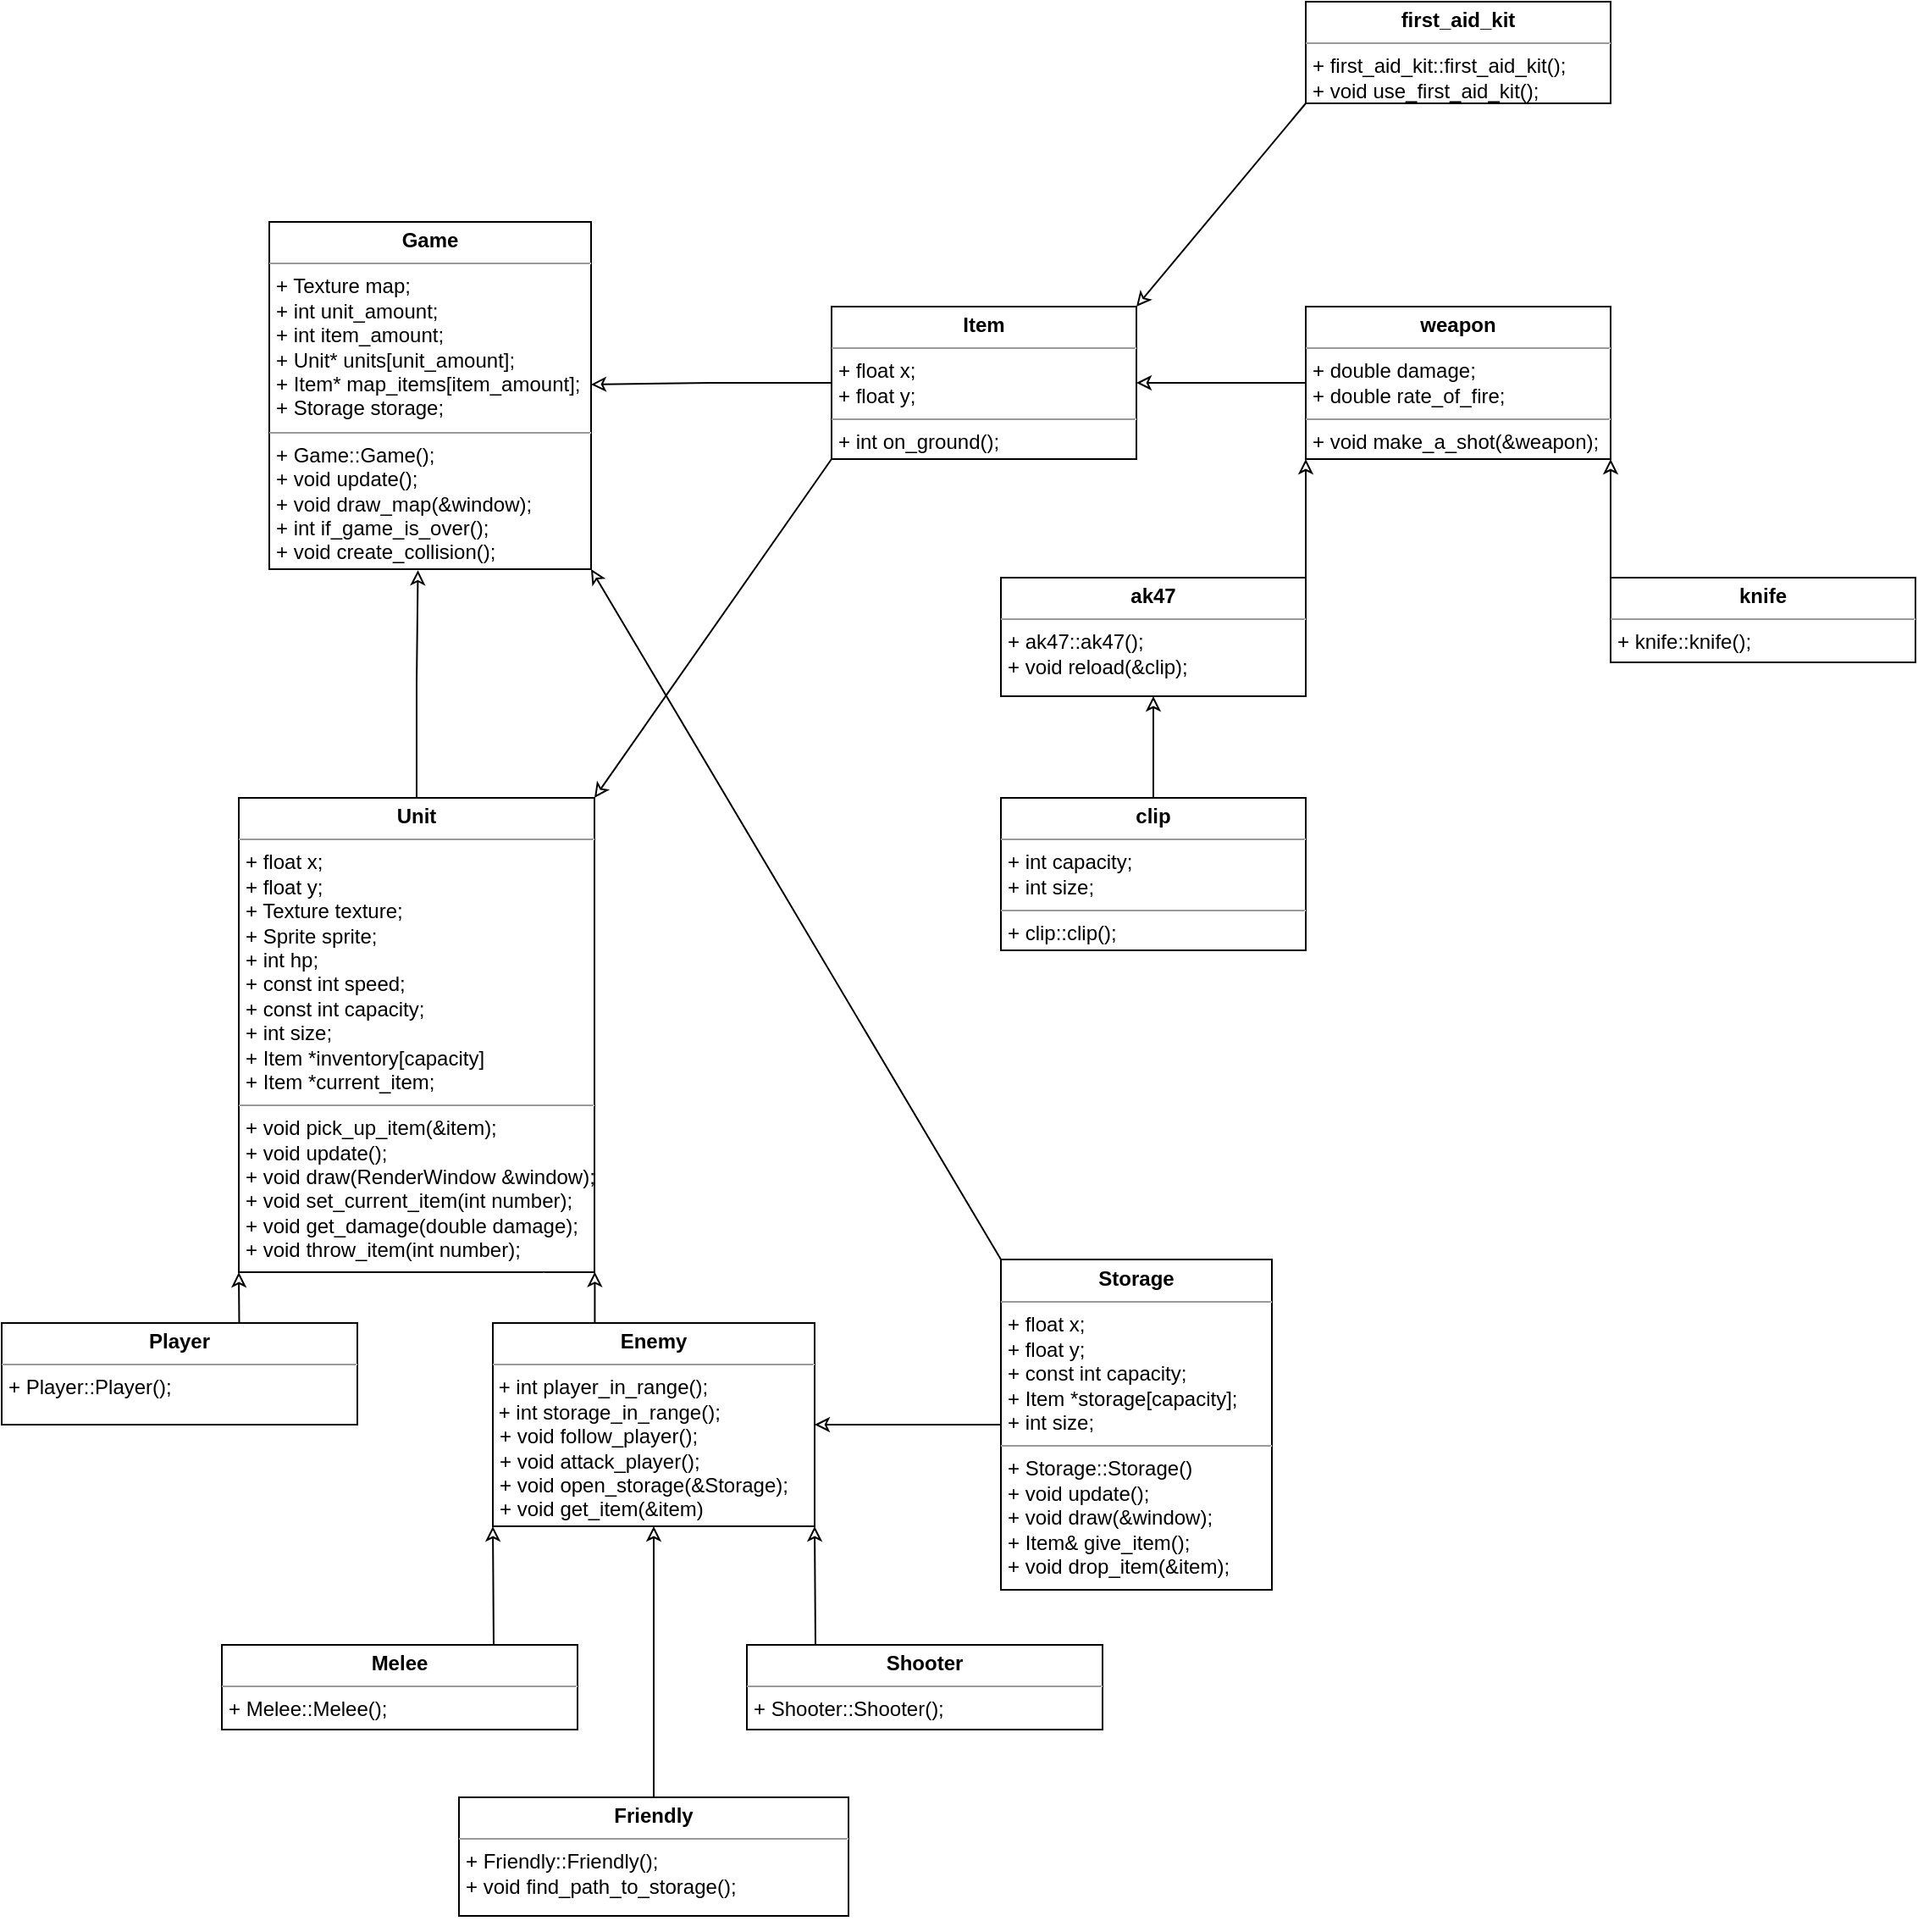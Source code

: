 <mxfile version="20.5.3" type="github">
  <diagram id="tYUuNLcPiLJvWKA4qVDl" name="Страница 1">
    <mxGraphModel dx="1483" dy="1950" grid="1" gridSize="10" guides="1" tooltips="1" connect="1" arrows="1" fold="1" page="1" pageScale="1" pageWidth="827" pageHeight="1169" math="0" shadow="0">
      <root>
        <mxCell id="0" />
        <mxCell id="1" parent="0" />
        <mxCell id="SxMQuaQRuv7vPPh1gYyD-16" style="edgeStyle=orthogonalEdgeStyle;rounded=0;sketch=0;orthogonalLoop=1;jettySize=auto;html=1;exitX=0.5;exitY=0;exitDx=0;exitDy=0;entryX=0.462;entryY=1.003;entryDx=0;entryDy=0;entryPerimeter=0;strokeColor=default;endFill=0;" edge="1" parent="1" source="xvtYjUvMFz7qYb3zcexy-21" target="YpjAp0_FHeh2oU1D8aVD-21">
          <mxGeometry relative="1" as="geometry" />
        </mxCell>
        <mxCell id="xvtYjUvMFz7qYb3zcexy-21" value="&lt;p style=&quot;margin:0px;margin-top:4px;text-align:center;&quot;&gt;&lt;b&gt;Unit&lt;/b&gt;&lt;/p&gt;&lt;hr size=&quot;1&quot;&gt;&lt;p style=&quot;margin:0px;margin-left:4px;&quot;&gt;+ float x;&lt;/p&gt;&lt;p style=&quot;margin:0px;margin-left:4px;&quot;&gt;+ float y;&lt;/p&gt;&lt;p style=&quot;margin:0px;margin-left:4px;&quot;&gt;+ Texture texture;&lt;/p&gt;&lt;p style=&quot;margin:0px;margin-left:4px;&quot;&gt;+ Sprite sprite;&lt;/p&gt;&lt;p style=&quot;margin:0px;margin-left:4px;&quot;&gt;+ int hp;&lt;/p&gt;&lt;p style=&quot;margin:0px;margin-left:4px;&quot;&gt;+ const int speed;&lt;/p&gt;&lt;p style=&quot;margin:0px;margin-left:4px;&quot;&gt;+ const int capacity;&lt;/p&gt;&lt;p style=&quot;margin:0px;margin-left:4px;&quot;&gt;+ int size;&lt;/p&gt;&lt;p style=&quot;margin:0px;margin-left:4px;&quot;&gt;+ Item *inventory[capacity]&lt;/p&gt;&lt;p style=&quot;margin:0px;margin-left:4px;&quot;&gt;+ Item *current_item;&lt;/p&gt;&lt;hr size=&quot;1&quot;&gt;&lt;p style=&quot;margin:0px;margin-left:4px;&quot;&gt;+ void pick_up_item(&amp;amp;item);&lt;/p&gt;&lt;p style=&quot;margin:0px;margin-left:4px;&quot;&gt;+ void update();&lt;/p&gt;&lt;p style=&quot;margin:0px;margin-left:4px;&quot;&gt;+ void draw(RenderWindow &amp;amp;window);&lt;/p&gt;&lt;p style=&quot;margin:0px;margin-left:4px;&quot;&gt;+ void set_current_item(int number);&lt;/p&gt;&lt;p style=&quot;margin:0px;margin-left:4px;&quot;&gt;+ void get_damage(double damage);&lt;/p&gt;&lt;p style=&quot;margin:0px;margin-left:4px;&quot;&gt;+ void throw_item(int number);&lt;/p&gt;" style="verticalAlign=top;align=left;overflow=fill;fontSize=12;fontFamily=Helvetica;html=1;" parent="1" vertex="1">
          <mxGeometry x="470" y="210" width="210" height="280" as="geometry" />
        </mxCell>
        <mxCell id="YpjAp0_FHeh2oU1D8aVD-1" style="edgeStyle=orthogonalEdgeStyle;rounded=0;orthogonalLoop=1;jettySize=auto;html=1;exitX=0.5;exitY=0;exitDx=0;exitDy=0;entryX=0;entryY=1;entryDx=0;entryDy=0;startFill=1;endFill=0;" parent="1" edge="1">
          <mxGeometry relative="1" as="geometry">
            <mxPoint x="435" y="555" as="sourcePoint" />
            <mxPoint x="470" y="490" as="targetPoint" />
          </mxGeometry>
        </mxCell>
        <mxCell id="xvtYjUvMFz7qYb3zcexy-22" value="&lt;p style=&quot;margin:0px;margin-top:4px;text-align:center;&quot;&gt;&lt;b&gt;Player&lt;/b&gt;&lt;/p&gt;&lt;hr size=&quot;1&quot;&gt;&lt;p style=&quot;margin:0px;margin-left:4px;&quot;&gt;+ Player::Player();&lt;br&gt;&lt;/p&gt;" style="verticalAlign=top;align=left;overflow=fill;fontSize=12;fontFamily=Helvetica;html=1;" parent="1" vertex="1">
          <mxGeometry x="330" y="520" width="210" height="60" as="geometry" />
        </mxCell>
        <mxCell id="YpjAp0_FHeh2oU1D8aVD-3" style="edgeStyle=orthogonalEdgeStyle;rounded=0;orthogonalLoop=1;jettySize=auto;html=1;exitX=0.5;exitY=0;exitDx=0;exitDy=0;strokeColor=#FFFFFF;startFill=1;endFill=0;" parent="1" edge="1">
          <mxGeometry relative="1" as="geometry">
            <mxPoint x="685" y="590" as="sourcePoint" />
            <mxPoint x="715" y="560" as="targetPoint" />
          </mxGeometry>
        </mxCell>
        <mxCell id="YpjAp0_FHeh2oU1D8aVD-8" style="edgeStyle=orthogonalEdgeStyle;rounded=0;orthogonalLoop=1;jettySize=auto;html=1;strokeColor=#FFFFFF;startFill=1;endFill=0;" parent="1" edge="1">
          <mxGeometry relative="1" as="geometry">
            <mxPoint x="720" y="500" as="targetPoint" />
            <mxPoint x="715" y="560" as="sourcePoint" />
          </mxGeometry>
        </mxCell>
        <mxCell id="YpjAp0_FHeh2oU1D8aVD-10" style="edgeStyle=orthogonalEdgeStyle;rounded=0;orthogonalLoop=1;jettySize=auto;html=1;strokeColor=#FFFFFF;startFill=1;endFill=0;" parent="1" edge="1">
          <mxGeometry relative="1" as="geometry">
            <mxPoint x="650" y="490" as="targetPoint" />
            <mxPoint x="715" y="560" as="sourcePoint" />
          </mxGeometry>
        </mxCell>
        <mxCell id="YpjAp0_FHeh2oU1D8aVD-14" style="edgeStyle=orthogonalEdgeStyle;rounded=0;orthogonalLoop=1;jettySize=auto;html=1;exitX=0.5;exitY=0;exitDx=0;exitDy=0;entryX=0;entryY=1;entryDx=0;entryDy=0;startFill=1;endFill=0;" parent="1" edge="1">
          <mxGeometry relative="1" as="geometry">
            <mxPoint x="575" y="710" as="sourcePoint" />
            <mxPoint x="620" y="640" as="targetPoint" />
          </mxGeometry>
        </mxCell>
        <mxCell id="YpjAp0_FHeh2oU1D8aVD-12" value="&lt;p style=&quot;margin:0px;margin-top:4px;text-align:center;&quot;&gt;&lt;b&gt;Melee&lt;/b&gt;&lt;/p&gt;&lt;hr size=&quot;1&quot;&gt;&lt;p style=&quot;margin:0px;margin-left:4px;&quot;&gt;+ Melee::Melee();&lt;/p&gt;" style="verticalAlign=top;align=left;overflow=fill;fontSize=12;fontFamily=Helvetica;html=1;" parent="1" vertex="1">
          <mxGeometry x="460" y="710" width="210" height="50" as="geometry" />
        </mxCell>
        <mxCell id="YpjAp0_FHeh2oU1D8aVD-16" style="edgeStyle=orthogonalEdgeStyle;rounded=0;orthogonalLoop=1;jettySize=auto;html=1;exitX=0.5;exitY=0;exitDx=0;exitDy=0;strokeColor=#FFFFFF;startFill=1;endFill=0;" parent="1" source="YpjAp0_FHeh2oU1D8aVD-13" edge="1">
          <mxGeometry relative="1" as="geometry">
            <mxPoint x="770" y="685" as="targetPoint" />
          </mxGeometry>
        </mxCell>
        <mxCell id="YpjAp0_FHeh2oU1D8aVD-17" style="edgeStyle=orthogonalEdgeStyle;rounded=0;orthogonalLoop=1;jettySize=auto;html=1;exitX=0.5;exitY=0;exitDx=0;exitDy=0;entryX=0.5;entryY=1;entryDx=0;entryDy=0;startFill=1;endFill=0;" parent="1" source="YpjAp0_FHeh2oU1D8aVD-13" edge="1">
          <mxGeometry relative="1" as="geometry">
            <mxPoint x="715" y="640" as="targetPoint" />
          </mxGeometry>
        </mxCell>
        <mxCell id="YpjAp0_FHeh2oU1D8aVD-13" value="&lt;p style=&quot;margin:0px;margin-top:4px;text-align:center;&quot;&gt;&lt;b&gt;Friendly&lt;/b&gt;&lt;/p&gt;&lt;hr size=&quot;1&quot;&gt;&lt;p style=&quot;margin:0px;margin-left:4px;&quot;&gt;+ Friendly::Friendly();&lt;/p&gt;&lt;p style=&quot;margin:0px;margin-left:4px;&quot;&gt;+ void find_path_to_storage();&lt;/p&gt;" style="verticalAlign=top;align=left;overflow=fill;fontSize=12;fontFamily=Helvetica;html=1;" parent="1" vertex="1">
          <mxGeometry x="600" y="800" width="230" height="70" as="geometry" />
        </mxCell>
        <mxCell id="YpjAp0_FHeh2oU1D8aVD-19" style="edgeStyle=orthogonalEdgeStyle;rounded=0;orthogonalLoop=1;jettySize=auto;html=1;exitX=0.5;exitY=0;exitDx=0;exitDy=0;entryX=1;entryY=1;entryDx=0;entryDy=0;startFill=1;endFill=0;" parent="1" edge="1">
          <mxGeometry relative="1" as="geometry">
            <mxPoint x="865.0" y="710" as="sourcePoint" />
            <mxPoint x="810" y="640" as="targetPoint" />
          </mxGeometry>
        </mxCell>
        <mxCell id="YpjAp0_FHeh2oU1D8aVD-18" value="&lt;p style=&quot;margin:0px;margin-top:4px;text-align:center;&quot;&gt;&lt;b&gt;Shooter&lt;/b&gt;&lt;/p&gt;&lt;hr size=&quot;1&quot;&gt;&lt;p style=&quot;margin:0px;margin-left:4px;&quot;&gt;+ Shooter::Shooter();&lt;/p&gt;" style="verticalAlign=top;align=left;overflow=fill;fontSize=12;fontFamily=Helvetica;html=1;" parent="1" vertex="1">
          <mxGeometry x="770" y="710" width="210" height="50" as="geometry" />
        </mxCell>
        <mxCell id="YpjAp0_FHeh2oU1D8aVD-21" value="&lt;p style=&quot;margin:0px;margin-top:4px;text-align:center;&quot;&gt;&lt;b&gt;Game&lt;/b&gt;&lt;/p&gt;&lt;hr size=&quot;1&quot;&gt;&lt;p style=&quot;margin: 0px 0px 0px 4px;&quot;&gt;+ Texture map;&lt;br&gt;&lt;/p&gt;&lt;p style=&quot;margin: 0px 0px 0px 4px;&quot;&gt;+ int unit_amount;&lt;br&gt;&lt;/p&gt;&lt;p style=&quot;margin: 0px 0px 0px 4px;&quot;&gt;+ int item_amount;&lt;/p&gt;&lt;p style=&quot;margin: 0px 0px 0px 4px;&quot;&gt;+ Unit* units[unit_amount];&lt;/p&gt;&lt;p style=&quot;margin: 0px 0px 0px 4px;&quot;&gt;+ Item* map_items[item_amount];&lt;/p&gt;&lt;p style=&quot;margin: 0px 0px 0px 4px;&quot;&gt;+ Storage storage;&lt;/p&gt;&lt;hr size=&quot;1&quot;&gt;&lt;p style=&quot;margin:0px;margin-left:4px;&quot;&gt;+ Game::Game();&lt;/p&gt;&lt;p style=&quot;margin:0px;margin-left:4px;&quot;&gt;+ void update();&lt;/p&gt;&lt;p style=&quot;margin:0px;margin-left:4px;&quot;&gt;+ void draw_map(&amp;amp;window);&lt;/p&gt;&lt;p style=&quot;margin:0px;margin-left:4px;&quot;&gt;+ int if_game_is_over();&lt;/p&gt;&lt;p style=&quot;margin:0px;margin-left:4px;&quot;&gt;+ void create_collision();&lt;/p&gt;&lt;p style=&quot;margin:0px;margin-left:4px;&quot;&gt;&lt;br&gt;&lt;/p&gt;" style="verticalAlign=top;align=left;overflow=fill;fontSize=12;fontFamily=Helvetica;html=1;" parent="1" vertex="1">
          <mxGeometry x="488" y="-130" width="190" height="205" as="geometry" />
        </mxCell>
        <mxCell id="SxMQuaQRuv7vPPh1gYyD-24" style="edgeStyle=orthogonalEdgeStyle;rounded=0;sketch=0;orthogonalLoop=1;jettySize=auto;html=1;exitX=0;exitY=0.5;exitDx=0;exitDy=0;entryX=1;entryY=0.468;entryDx=0;entryDy=0;entryPerimeter=0;strokeColor=default;endFill=0;" edge="1" parent="1" source="YpjAp0_FHeh2oU1D8aVD-25" target="YpjAp0_FHeh2oU1D8aVD-21">
          <mxGeometry relative="1" as="geometry" />
        </mxCell>
        <mxCell id="YpjAp0_FHeh2oU1D8aVD-25" value="&lt;p style=&quot;margin:0px;margin-top:4px;text-align:center;&quot;&gt;&lt;b&gt;Item&lt;/b&gt;&lt;/p&gt;&lt;hr size=&quot;1&quot;&gt;&lt;p style=&quot;margin:0px;margin-left:4px;&quot;&gt;+ float x;&lt;/p&gt;&lt;p style=&quot;margin:0px;margin-left:4px;&quot;&gt;+ float y;&lt;br&gt;&lt;/p&gt;&lt;hr size=&quot;1&quot;&gt;&lt;p style=&quot;margin:0px;margin-left:4px;&quot;&gt;+ int on_ground();&lt;br&gt;&lt;/p&gt;" style="verticalAlign=top;align=left;overflow=fill;fontSize=12;fontFamily=Helvetica;html=1;" parent="1" vertex="1">
          <mxGeometry x="820" y="-80" width="180" height="90" as="geometry" />
        </mxCell>
        <mxCell id="SxMQuaQRuv7vPPh1gYyD-13" style="edgeStyle=orthogonalEdgeStyle;rounded=0;orthogonalLoop=1;jettySize=auto;html=1;exitX=1;exitY=0;exitDx=0;exitDy=0;entryX=0;entryY=1;entryDx=0;entryDy=0;endFill=0;" edge="1" parent="1" source="YpjAp0_FHeh2oU1D8aVD-26" target="YpjAp0_FHeh2oU1D8aVD-29">
          <mxGeometry relative="1" as="geometry" />
        </mxCell>
        <mxCell id="YpjAp0_FHeh2oU1D8aVD-26" value="&lt;p style=&quot;margin:0px;margin-top:4px;text-align:center;&quot;&gt;&lt;b&gt;ak47&lt;/b&gt;&lt;/p&gt;&lt;hr size=&quot;1&quot;&gt;&lt;p style=&quot;margin:0px;margin-left:4px;&quot;&gt;&lt;span style=&quot;background-color: initial;&quot;&gt;+ ak47::ak47();&lt;/span&gt;&lt;br&gt;&lt;/p&gt;&lt;p style=&quot;margin:0px;margin-left:4px;&quot;&gt;+ void reload(&amp;amp;clip);&lt;span style=&quot;background-color: initial;&quot;&gt;&lt;br&gt;&lt;/span&gt;&lt;/p&gt;" style="verticalAlign=top;align=left;overflow=fill;fontSize=12;fontFamily=Helvetica;html=1;" parent="1" vertex="1">
          <mxGeometry x="920" y="80" width="180" height="70" as="geometry" />
        </mxCell>
        <mxCell id="YpjAp0_FHeh2oU1D8aVD-27" style="edgeStyle=orthogonalEdgeStyle;rounded=0;orthogonalLoop=1;jettySize=auto;html=1;exitX=0.5;exitY=1;exitDx=0;exitDy=0;" parent="1" source="YpjAp0_FHeh2oU1D8aVD-26" target="YpjAp0_FHeh2oU1D8aVD-26" edge="1">
          <mxGeometry relative="1" as="geometry" />
        </mxCell>
        <mxCell id="SxMQuaQRuv7vPPh1gYyD-14" style="edgeStyle=orthogonalEdgeStyle;rounded=0;orthogonalLoop=1;jettySize=auto;html=1;exitX=0;exitY=0;exitDx=0;exitDy=0;entryX=1;entryY=1;entryDx=0;entryDy=0;endFill=0;" edge="1" parent="1" source="YpjAp0_FHeh2oU1D8aVD-28" target="YpjAp0_FHeh2oU1D8aVD-29">
          <mxGeometry relative="1" as="geometry" />
        </mxCell>
        <mxCell id="YpjAp0_FHeh2oU1D8aVD-28" value="&lt;p style=&quot;margin:0px;margin-top:4px;text-align:center;&quot;&gt;&lt;b&gt;knife&lt;/b&gt;&lt;/p&gt;&lt;hr size=&quot;1&quot;&gt;&lt;p style=&quot;margin:0px;margin-left:4px;&quot;&gt;+ knife::knife();&lt;br&gt;&lt;/p&gt;&lt;p style=&quot;margin:0px;margin-left:4px;&quot;&gt;&lt;br&gt;&lt;/p&gt;" style="verticalAlign=top;align=left;overflow=fill;fontSize=12;fontFamily=Helvetica;html=1;" parent="1" vertex="1">
          <mxGeometry x="1280" y="80" width="180" height="50" as="geometry" />
        </mxCell>
        <mxCell id="SxMQuaQRuv7vPPh1gYyD-2" style="edgeStyle=orthogonalEdgeStyle;rounded=0;orthogonalLoop=1;jettySize=auto;html=1;exitX=0;exitY=0.5;exitDx=0;exitDy=0;entryX=1;entryY=0.5;entryDx=0;entryDy=0;endFill=0;" edge="1" parent="1" source="YpjAp0_FHeh2oU1D8aVD-29" target="YpjAp0_FHeh2oU1D8aVD-25">
          <mxGeometry relative="1" as="geometry" />
        </mxCell>
        <mxCell id="YpjAp0_FHeh2oU1D8aVD-29" value="&lt;p style=&quot;margin:0px;margin-top:4px;text-align:center;&quot;&gt;&lt;b&gt;weapon&lt;/b&gt;&lt;/p&gt;&lt;hr size=&quot;1&quot;&gt;&lt;p style=&quot;margin:0px;margin-left:4px;&quot;&gt;+ double damage;&lt;br&gt;+ double rate_of_fire;&lt;/p&gt;&lt;hr size=&quot;1&quot;&gt;&lt;p style=&quot;margin:0px;margin-left:4px;&quot;&gt;+ void make_a_shot(&amp;amp;weapon&lt;span style=&quot;background-color: initial;&quot;&gt;);&lt;/span&gt;&lt;/p&gt;" style="verticalAlign=top;align=left;overflow=fill;fontSize=12;fontFamily=Helvetica;html=1;" parent="1" vertex="1">
          <mxGeometry x="1100" y="-80" width="180" height="90" as="geometry" />
        </mxCell>
        <mxCell id="YpjAp0_FHeh2oU1D8aVD-37" value="&lt;p style=&quot;margin:0px;margin-top:4px;text-align:center;&quot;&gt;&lt;b&gt;Storage&lt;/b&gt;&lt;/p&gt;&lt;hr size=&quot;1&quot;&gt;&lt;p style=&quot;margin: 0px 0px 0px 4px;&quot;&gt;&lt;span style=&quot;background-color: initial;&quot;&gt;+ float x;&lt;/span&gt;&lt;br&gt;&lt;/p&gt;&lt;p style=&quot;margin: 0px 0px 0px 4px;&quot;&gt;+ float y;&lt;/p&gt;&lt;p style=&quot;margin: 0px 0px 0px 4px;&quot;&gt;+ const int capacity;&lt;/p&gt;&lt;p style=&quot;margin: 0px 0px 0px 4px;&quot;&gt;+ Item *storage[capacity];&lt;/p&gt;&lt;p style=&quot;margin: 0px 0px 0px 4px;&quot;&gt;+ int size;&lt;br&gt;&lt;/p&gt;&lt;hr size=&quot;1&quot;&gt;&lt;p style=&quot;margin:0px;margin-left:4px;&quot;&gt;+ Storage::Storage()&lt;/p&gt;&lt;p style=&quot;margin:0px;margin-left:4px;&quot;&gt;+ void update();&lt;/p&gt;&lt;p style=&quot;margin:0px;margin-left:4px;&quot;&gt;+ void draw(&amp;amp;window);&lt;/p&gt;&lt;p style=&quot;margin:0px;margin-left:4px;&quot;&gt;+ Item&amp;amp; give_item();&lt;/p&gt;&lt;p style=&quot;margin:0px;margin-left:4px;&quot;&gt;+ void drop_item(&amp;amp;item);&lt;/p&gt;" style="verticalAlign=top;align=left;overflow=fill;fontSize=12;fontFamily=Helvetica;html=1;" parent="1" vertex="1">
          <mxGeometry x="920" y="482.5" width="160" height="195" as="geometry" />
        </mxCell>
        <mxCell id="SxMQuaQRuv7vPPh1gYyD-4" value="&lt;p style=&quot;margin:0px;margin-top:4px;text-align:center;&quot;&gt;&lt;b&gt;first_aid_kit&lt;/b&gt;&lt;/p&gt;&lt;hr size=&quot;1&quot;&gt;&lt;p style=&quot;margin:0px;margin-left:4px;&quot;&gt;+ first_aid_kit::first_aid_kit();&lt;br&gt;&lt;/p&gt;&lt;p style=&quot;margin:0px;margin-left:4px;&quot;&gt;+ void use_first_aid_kit();&lt;/p&gt;&lt;p style=&quot;margin:0px;margin-left:4px;&quot;&gt;&lt;br&gt;&lt;/p&gt;" style="verticalAlign=top;align=left;overflow=fill;fontSize=12;fontFamily=Helvetica;html=1;" vertex="1" parent="1">
          <mxGeometry x="1100" y="-260" width="180" height="60" as="geometry" />
        </mxCell>
        <mxCell id="SxMQuaQRuv7vPPh1gYyD-6" value="" style="endArrow=classic;html=1;rounded=0;exitX=0;exitY=1;exitDx=0;exitDy=0;entryX=1;entryY=0;entryDx=0;entryDy=0;endFill=0;" edge="1" parent="1" source="SxMQuaQRuv7vPPh1gYyD-4" target="YpjAp0_FHeh2oU1D8aVD-25">
          <mxGeometry width="50" height="50" relative="1" as="geometry">
            <mxPoint x="1040" y="-160" as="sourcePoint" />
            <mxPoint x="1080" y="-80" as="targetPoint" />
          </mxGeometry>
        </mxCell>
        <mxCell id="SxMQuaQRuv7vPPh1gYyD-15" style="edgeStyle=orthogonalEdgeStyle;rounded=0;orthogonalLoop=1;jettySize=auto;html=1;exitX=0.5;exitY=0;exitDx=0;exitDy=0;endFill=0;" edge="1" parent="1" source="SxMQuaQRuv7vPPh1gYyD-10" target="YpjAp0_FHeh2oU1D8aVD-26">
          <mxGeometry relative="1" as="geometry" />
        </mxCell>
        <mxCell id="SxMQuaQRuv7vPPh1gYyD-10" value="&lt;p style=&quot;margin:0px;margin-top:4px;text-align:center;&quot;&gt;&lt;b&gt;clip&lt;/b&gt;&lt;/p&gt;&lt;hr size=&quot;1&quot;&gt;&lt;p style=&quot;margin:0px;margin-left:4px;&quot;&gt;+ int capacity;&lt;br&gt;+ int size;&lt;/p&gt;&lt;hr size=&quot;1&quot;&gt;&lt;p style=&quot;margin:0px;margin-left:4px;&quot;&gt;+ clip::clip();&lt;/p&gt;" style="verticalAlign=top;align=left;overflow=fill;fontSize=12;fontFamily=Helvetica;html=1;" vertex="1" parent="1">
          <mxGeometry x="920" y="210" width="180" height="90" as="geometry" />
        </mxCell>
        <mxCell id="SxMQuaQRuv7vPPh1gYyD-23" style="edgeStyle=orthogonalEdgeStyle;rounded=0;sketch=0;orthogonalLoop=1;jettySize=auto;html=1;exitX=0.355;exitY=0.009;exitDx=0;exitDy=0;entryX=1.001;entryY=0.985;entryDx=0;entryDy=0;entryPerimeter=0;strokeColor=default;endFill=0;exitPerimeter=0;" edge="1" parent="1">
          <mxGeometry relative="1" as="geometry">
            <mxPoint x="678.75" y="525.08" as="sourcePoint" />
            <mxPoint x="680.21" y="489.8" as="targetPoint" />
          </mxGeometry>
        </mxCell>
        <mxCell id="SxMQuaQRuv7vPPh1gYyD-17" value="&lt;p style=&quot;margin:0px;margin-top:4px;text-align:center;&quot;&gt;&lt;b&gt;Enemy&lt;/b&gt;&lt;/p&gt;&lt;hr size=&quot;1&quot;&gt;&amp;nbsp;+ int player_in_range();&lt;br&gt;&amp;nbsp;+ int storage_in_range();&lt;br&gt;&lt;p style=&quot;margin: 0px 0px 0px 4px;&quot;&gt;&lt;span style=&quot;background-color: initial;&quot;&gt;+ void follow_player();&lt;/span&gt;&lt;br&gt;&lt;/p&gt;&lt;p style=&quot;margin: 0px 0px 0px 4px;&quot;&gt;+ void attack_player();&lt;/p&gt;&lt;p style=&quot;margin: 0px 0px 0px 4px;&quot;&gt;+ void open_storage(&amp;amp;Storage);&lt;/p&gt;&lt;p style=&quot;margin: 0px 0px 0px 4px;&quot;&gt;+ void get_item(&amp;amp;item)&lt;/p&gt;&lt;p style=&quot;margin: 0px 0px 0px 4px;&quot;&gt;&lt;br&gt;&lt;/p&gt;&lt;p style=&quot;margin: 0px 0px 0px 4px;&quot;&gt;&lt;br&gt;&lt;/p&gt;" style="verticalAlign=top;align=left;overflow=fill;fontSize=12;fontFamily=Helvetica;html=1;" vertex="1" parent="1">
          <mxGeometry x="620" y="520" width="190" height="120" as="geometry" />
        </mxCell>
        <mxCell id="SxMQuaQRuv7vPPh1gYyD-25" value="" style="endArrow=classic;html=1;rounded=0;sketch=0;strokeColor=default;entryX=1;entryY=0;entryDx=0;entryDy=0;exitX=0;exitY=1;exitDx=0;exitDy=0;endFill=0;" edge="1" parent="1" source="YpjAp0_FHeh2oU1D8aVD-25" target="xvtYjUvMFz7qYb3zcexy-21">
          <mxGeometry width="50" height="50" relative="1" as="geometry">
            <mxPoint x="770" y="60" as="sourcePoint" />
            <mxPoint x="820" y="10" as="targetPoint" />
          </mxGeometry>
        </mxCell>
        <mxCell id="SxMQuaQRuv7vPPh1gYyD-26" value="" style="endArrow=classic;html=1;rounded=0;sketch=0;strokeColor=default;exitX=0;exitY=0;exitDx=0;exitDy=0;entryX=1;entryY=1;entryDx=0;entryDy=0;endFill=0;" edge="1" parent="1" source="YpjAp0_FHeh2oU1D8aVD-37" target="YpjAp0_FHeh2oU1D8aVD-21">
          <mxGeometry width="50" height="50" relative="1" as="geometry">
            <mxPoint x="1060" y="600" as="sourcePoint" />
            <mxPoint x="1110" y="550" as="targetPoint" />
          </mxGeometry>
        </mxCell>
        <mxCell id="SxMQuaQRuv7vPPh1gYyD-27" value="" style="endArrow=classic;html=1;rounded=0;sketch=0;strokeColor=default;exitX=0;exitY=0.5;exitDx=0;exitDy=0;entryX=1;entryY=0.5;entryDx=0;entryDy=0;endFill=0;" edge="1" parent="1" source="YpjAp0_FHeh2oU1D8aVD-37" target="SxMQuaQRuv7vPPh1gYyD-17">
          <mxGeometry width="50" height="50" relative="1" as="geometry">
            <mxPoint x="950" y="610" as="sourcePoint" />
            <mxPoint x="1000" y="560" as="targetPoint" />
          </mxGeometry>
        </mxCell>
        <mxCell id="SxMQuaQRuv7vPPh1gYyD-28" style="edgeStyle=orthogonalEdgeStyle;rounded=0;sketch=0;orthogonalLoop=1;jettySize=auto;html=1;exitX=0.5;exitY=1;exitDx=0;exitDy=0;strokeColor=default;endFill=0;" edge="1" parent="1" source="YpjAp0_FHeh2oU1D8aVD-13" target="YpjAp0_FHeh2oU1D8aVD-13">
          <mxGeometry relative="1" as="geometry" />
        </mxCell>
      </root>
    </mxGraphModel>
  </diagram>
</mxfile>
